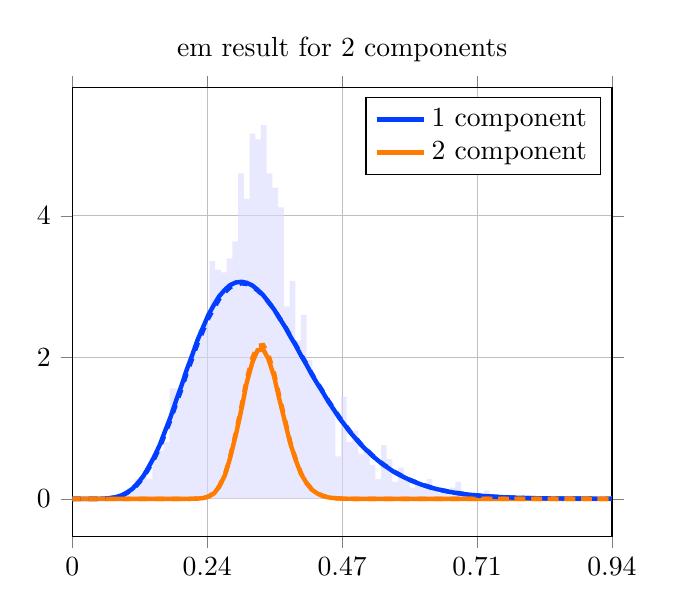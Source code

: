 \begin{tikzpicture}
\begin{axis}[title={em result for 2 components}, yticklabel style={/pgf/number format/fixed,
            /pgf/number format/precision=3}, grid={major}, yminorgrids={true}, tick align={outside}, xtick={0.0,0.236,0.472,0.708,0.944}, xmin={0.0}, xmax={0.944}, scaled y ticks={false}]
    \addplot[ybar interval, fill={blue!15}, forget plot, opacity={0.6}, draw={none}, bar width={5.0e-6}]
        table[row sep={\\}]
        {
            \\
            0.08  0.08  \\
            0.09  0.08  \\
            0.1  0.12  \\
            0.11  0.28  \\
            0.12  0.32  \\
            0.13  0.28  \\
            0.14  0.64  \\
            0.15  0.68  \\
            0.16  0.8  \\
            0.17  1.56  \\
            0.18  1.56  \\
            0.19  1.64  \\
            0.2  1.92  \\
            0.21  2.08  \\
            0.22  2.4  \\
            0.23  2.48  \\
            0.24  3.36  \\
            0.25  3.24  \\
            0.26  3.2  \\
            0.27  3.4  \\
            0.28  3.64  \\
            0.29  4.6  \\
            0.3  4.24  \\
            0.31  5.16  \\
            0.32  5.08  \\
            0.33  5.28  \\
            0.34  4.6  \\
            0.35  4.4  \\
            0.36  4.12  \\
            0.37  2.72  \\
            0.38  3.08  \\
            0.39  2.24  \\
            0.4  2.6  \\
            0.41  1.96  \\
            0.42  1.68  \\
            0.43  1.56  \\
            0.44  1.44  \\
            0.45  1.28  \\
            0.46  0.6  \\
            0.47  1.44  \\
            0.48  0.8  \\
            0.49  0.96  \\
            0.5  0.64  \\
            0.51  0.72  \\
            0.52  0.48  \\
            0.53  0.28  \\
            0.54  0.76  \\
            0.55  0.56  \\
            0.56  0.24  \\
            0.57  0.44  \\
            0.58  0.28  \\
            0.59  0.16  \\
            0.6  0.24  \\
            0.61  0.2  \\
            0.62  0.28  \\
            0.63  0.12  \\
            0.64  0.08  \\
            0.65  0.12  \\
            0.66  0.16  \\
            0.67  0.24  \\
            0.68  0.04  \\
            0.69  0.04  \\
            0.7  0.0  \\
            0.71  0.08  \\
            0.72  0.12  \\
            0.73  0.04  \\
            0.74  0.0  \\
            0.75  0.04  \\
            0.76  0.0  \\
            0.77  0.0  \\
            0.78  0.0  \\
            0.79  0.0  \\
            0.8  0.0  \\
            0.81  0.0  \\
            0.82  0.0  \\
            0.83  0.0  \\
            0.84  0.0  \\
            0.85  0.0  \\
            0.86  0.0  \\
            0.87  0.0  \\
            0.88  0.0  \\
            0.89  0.0  \\
            0.9  0.0  \\
            0.91  0.0  \\
            0.92  0.0  \\
            0.93  0.0  \\
            0.94  0.04  \\
            0.95  0.0  \\
        }
        ;
    \addplot[style={{ultra thick}}, color={rgb,1:red,0.008;green,0.243;blue,1.0}]
        table[row sep={\\}]
        {
            \\
            0.0  0.0  \\
            0.01  1.044e-8  \\
            0.019  1.953e-6  \\
            0.029  3.744e-5  \\
            0.038  0.0  \\
            0.048  0.001  \\
            0.057  0.004  \\
            0.067  0.011  \\
            0.076  0.024  \\
            0.086  0.048  \\
            0.095  0.086  \\
            0.105  0.141  \\
            0.114  0.218  \\
            0.124  0.318  \\
            0.133  0.442  \\
            0.143  0.591  \\
            0.153  0.762  \\
            0.162  0.953  \\
            0.172  1.16  \\
            0.181  1.377  \\
            0.191  1.6  \\
            0.2  1.822  \\
            0.21  2.038  \\
            0.219  2.243  \\
            0.229  2.431  \\
            0.238  2.6  \\
            0.248  2.745  \\
            0.257  2.864  \\
            0.267  2.956  \\
            0.276  3.021  \\
            0.286  3.058  \\
            0.296  3.068  \\
            0.305  3.053  \\
            0.315  3.015  \\
            0.324  2.955  \\
            0.334  2.877  \\
            0.343  2.783  \\
            0.353  2.676  \\
            0.362  2.558  \\
            0.372  2.432  \\
            0.381  2.3  \\
            0.391  2.164  \\
            0.4  2.027  \\
            0.41  1.89  \\
            0.419  1.755  \\
            0.429  1.623  \\
            0.439  1.495  \\
            0.448  1.372  \\
            0.458  1.254  \\
            0.467  1.143  \\
            0.477  1.038  \\
            0.486  0.94  \\
            0.496  0.848  \\
            0.505  0.763  \\
            0.515  0.685  \\
            0.524  0.613  \\
            0.534  0.547  \\
            0.543  0.487  \\
            0.553  0.433  \\
            0.562  0.383  \\
            0.572  0.339  \\
            0.582  0.299  \\
            0.591  0.263  \\
            0.601  0.231  \\
            0.61  0.203  \\
            0.62  0.177  \\
            0.629  0.155  \\
            0.639  0.135  \\
            0.648  0.118  \\
            0.658  0.102  \\
            0.667  0.089  \\
            0.677  0.077  \\
            0.686  0.066  \\
            0.696  0.057  \\
            0.705  0.049  \\
            0.715  0.042  \\
            0.725  0.037  \\
            0.734  0.031  \\
            0.744  0.027  \\
            0.753  0.023  \\
            0.763  0.02  \\
            0.772  0.017  \\
            0.782  0.014  \\
            0.791  0.012  \\
            0.801  0.01  \\
            0.81  0.009  \\
            0.82  0.007  \\
            0.829  0.006  \\
            0.839  0.005  \\
            0.848  0.005  \\
            0.858  0.004  \\
            0.868  0.003  \\
            0.877  0.003  \\
            0.887  0.002  \\
            0.896  0.002  \\
            0.906  0.002  \\
            0.915  0.001  \\
            0.925  0.001  \\
            0.934  0.001  \\
            0.944  0.001  \\
        }
        ;
    \addlegendentry {1 component}
    \addplot[style={{ultra thick}}, color={rgb,1:red,1.0;green,0.486;blue,0.0}]
        table[row sep={\\}]
        {
            \\
            0.0  0.0  \\
            0.01  7.331e-100  \\
            0.019  3.539e-74  \\
            0.029  1.285e-59  \\
            0.038  1.302e-49  \\
            0.048  4.213e-42  \\
            0.057  3.6e-36  \\
            0.067  2.505e-31  \\
            0.076  2.779e-27  \\
            0.086  7.589e-24  \\
            0.095  6.856e-21  \\
            0.105  2.531e-18  \\
            0.114  4.464e-16  \\
            0.124  4.233e-14  \\
            0.133  2.366e-12  \\
            0.143  8.39e-11  \\
            0.153  2.001e-9  \\
            0.162  3.367e-8  \\
            0.172  4.163e-7  \\
            0.181  3.907e-6  \\
            0.191  2.865e-5  \\
            0.2  0.0  \\
            0.21  0.001  \\
            0.219  0.003  \\
            0.229  0.011  \\
            0.238  0.031  \\
            0.248  0.078  \\
            0.257  0.172  \\
            0.267  0.333  \\
            0.276  0.578  \\
            0.286  0.901  \\
            0.296  1.272  \\
            0.305  1.637  \\
            0.315  1.931  \\
            0.324  2.099  \\
            0.334  2.112  \\
            0.343  1.977  \\
            0.353  1.727  \\
            0.362  1.414  \\
            0.372  1.088  \\
            0.381  0.79  \\
            0.391  0.542  \\
            0.4  0.353  \\
            0.41  0.219  \\
            0.419  0.129  \\
            0.429  0.073  \\
            0.439  0.039  \\
            0.448  0.02  \\
            0.458  0.01  \\
            0.467  0.005  \\
            0.477  0.002  \\
            0.486  0.001  \\
            0.496  0.0  \\
            0.505  0.0  \\
            0.515  7.061e-5  \\
            0.524  2.756e-5  \\
            0.534  1.045e-5  \\
            0.543  3.848e-6  \\
            0.553  1.379e-6  \\
            0.562  4.815e-7  \\
            0.572  1.638e-7  \\
            0.582  5.439e-8  \\
            0.591  1.763e-8  \\
            0.601  5.582e-9  \\
            0.61  1.729e-9  \\
            0.62  5.237e-10  \\
            0.629  1.554e-10  \\
            0.639  4.517e-11  \\
            0.648  1.287e-11  \\
            0.658  3.598e-12  \\
            0.667  9.87e-13  \\
            0.677  2.659e-13  \\
            0.686  7.038e-14  \\
            0.696  1.831e-14  \\
            0.705  4.686e-15  \\
            0.715  1.18e-15  \\
            0.725  2.923e-16  \\
            0.734  7.132e-17  \\
            0.744  1.714e-17  \\
            0.753  4.061e-18  \\
            0.763  9.483e-19  \\
            0.772  2.184e-19  \\
            0.782  4.961e-20  \\
            0.791  1.112e-20  \\
            0.801  2.462e-21  \\
            0.81  5.38e-22  \\
            0.82  1.161e-22  \\
            0.829  2.477e-23  \\
            0.839  5.221e-24  \\
            0.848  1.088e-24  \\
            0.858  2.242e-25  \\
            0.868  4.569e-26  \\
            0.877  9.211e-27  \\
            0.887  1.838e-27  \\
            0.896  3.629e-28  \\
            0.906  7.094e-29  \\
            0.915  1.373e-29  \\
            0.925  2.632e-30  \\
            0.934  4.999e-31  \\
            0.944  9.405e-32  \\
        }
        ;
    \addlegendentry {2 component}
    \addplot[style={{ultra thick, dashed}}, color={rgb,1:red,0.008;green,0.243;blue,1.0}]
        table[row sep={\\}]
        {
            \\
            0.0  0.0  \\
            0.01  8.063e-9  \\
            0.019  1.596e-6  \\
            0.029  3.161e-5  \\
            0.038  0.0  \\
            0.048  0.001  \\
            0.057  0.004  \\
            0.067  0.01  \\
            0.076  0.022  \\
            0.086  0.044  \\
            0.095  0.08  \\
            0.105  0.132  \\
            0.114  0.204  \\
            0.124  0.3  \\
            0.133  0.419  \\
            0.143  0.563  \\
            0.153  0.729  \\
            0.162  0.915  \\
            0.172  1.118  \\
            0.181  1.331  \\
            0.191  1.551  \\
            0.2  1.772  \\
            0.21  1.988  \\
            0.219  2.193  \\
            0.229  2.383  \\
            0.238  2.553  \\
            0.248  2.701  \\
            0.257  2.824  \\
            0.267  2.921  \\
            0.276  2.989  \\
            0.286  3.031  \\
            0.296  3.046  \\
            0.305  3.036  \\
            0.315  3.002  \\
            0.324  2.946  \\
            0.334  2.872  \\
            0.343  2.782  \\
            0.353  2.677  \\
            0.362  2.562  \\
            0.372  2.438  \\
            0.381  2.308  \\
            0.391  2.174  \\
            0.4  2.038  \\
            0.41  1.902  \\
            0.419  1.767  \\
            0.429  1.635  \\
            0.439  1.507  \\
            0.448  1.384  \\
            0.458  1.266  \\
            0.467  1.154  \\
            0.477  1.049  \\
            0.486  0.95  \\
            0.496  0.858  \\
            0.505  0.772  \\
            0.515  0.693  \\
            0.524  0.621  \\
            0.534  0.554  \\
            0.543  0.494  \\
            0.553  0.438  \\
            0.562  0.389  \\
            0.572  0.344  \\
            0.582  0.303  \\
            0.591  0.267  \\
            0.601  0.235  \\
            0.61  0.206  \\
            0.62  0.18  \\
            0.629  0.157  \\
            0.639  0.137  \\
            0.648  0.119  \\
            0.658  0.104  \\
            0.667  0.09  \\
            0.677  0.078  \\
            0.686  0.067  \\
            0.696  0.058  \\
            0.705  0.05  \\
            0.715  0.043  \\
            0.725  0.037  \\
            0.734  0.032  \\
            0.744  0.027  \\
            0.753  0.023  \\
            0.763  0.02  \\
            0.772  0.017  \\
            0.782  0.015  \\
            0.791  0.012  \\
            0.801  0.011  \\
            0.81  0.009  \\
            0.82  0.008  \\
            0.829  0.006  \\
            0.839  0.005  \\
            0.848  0.005  \\
            0.858  0.004  \\
            0.868  0.003  \\
            0.877  0.003  \\
            0.887  0.002  \\
            0.896  0.002  \\
            0.906  0.002  \\
            0.915  0.001  \\
            0.925  0.001  \\
            0.934  0.001  \\
            0.944  0.001  \\
        }
        ;
    \addplot[style={{ultra thick, dashed}}, color={rgb,1:red,1.0;green,0.486;blue,0.0}]
        table[row sep={\\}]
        {
            \\
            0.0  0.0  \\
            0.01  8.381e-100  \\
            0.019  3.954e-74  \\
            0.029  1.417e-59  \\
            0.038  1.422e-49  \\
            0.048  4.572e-42  \\
            0.057  3.884e-36  \\
            0.067  2.69e-31  \\
            0.076  2.972e-27  \\
            0.086  8.087e-24  \\
            0.095  7.283e-21  \\
            0.105  2.681e-18  \\
            0.114  4.717e-16  \\
            0.124  4.463e-14  \\
            0.133  2.49e-12  \\
            0.143  8.81e-11  \\
            0.153  2.097e-9  \\
            0.162  3.524e-8  \\
            0.172  4.349e-7  \\
            0.181  4.077e-6  \\
            0.191  2.986e-5  \\
            0.2  0.0  \\
            0.21  0.001  \\
            0.219  0.003  \\
            0.229  0.011  \\
            0.238  0.032  \\
            0.248  0.081  \\
            0.257  0.178  \\
            0.267  0.345  \\
            0.276  0.597  \\
            0.286  0.93  \\
            0.296  1.312  \\
            0.305  1.687  \\
            0.315  1.989  \\
            0.324  2.161  \\
            0.334  2.173  \\
            0.343  2.033  \\
            0.353  1.775  \\
            0.362  1.453  \\
            0.372  1.118  \\
            0.381  0.811  \\
            0.391  0.557  \\
            0.4  0.362  \\
            0.41  0.224  \\
            0.419  0.132  \\
            0.429  0.074  \\
            0.439  0.04  \\
            0.448  0.021  \\
            0.458  0.01  \\
            0.467  0.005  \\
            0.477  0.002  \\
            0.486  0.001  \\
            0.496  0.0  \\
            0.505  0.0  \\
            0.515  7.214e-5  \\
            0.524  2.815e-5  \\
            0.534  1.067e-5  \\
            0.543  3.93e-6  \\
            0.553  1.408e-6  \\
            0.562  4.915e-7  \\
            0.572  1.672e-7  \\
            0.582  5.55e-8  \\
            0.591  1.798e-8  \\
            0.601  5.695e-9  \\
            0.61  1.763e-9  \\
            0.62  5.342e-10  \\
            0.629  1.585e-10  \\
            0.639  4.605e-11  \\
            0.648  1.312e-11  \\
            0.658  3.668e-12  \\
            0.667  1.006e-12  \\
            0.677  2.71e-13  \\
            0.686  7.174e-14  \\
            0.696  1.866e-14  \\
            0.705  4.775e-15  \\
            0.715  1.202e-15  \\
            0.725  2.979e-16  \\
            0.734  7.267e-17  \\
            0.744  1.747e-17  \\
            0.753  4.138e-18  \\
            0.763  9.662e-19  \\
            0.772  2.225e-19  \\
            0.782  5.055e-20  \\
            0.791  1.133e-20  \\
            0.801  2.508e-21  \\
            0.81  5.481e-22  \\
            0.82  1.183e-22  \\
            0.829  2.524e-23  \\
            0.839  5.32e-24  \\
            0.848  1.109e-24  \\
            0.858  2.284e-25  \\
            0.868  4.655e-26  \\
            0.877  9.386e-27  \\
            0.887  1.873e-27  \\
            0.896  3.698e-28  \\
            0.906  7.229e-29  \\
            0.915  1.399e-29  \\
            0.925  2.683e-30  \\
            0.934  5.095e-31  \\
            0.944  9.587e-32  \\
        }
        ;
\end{axis}
\end{tikzpicture}

